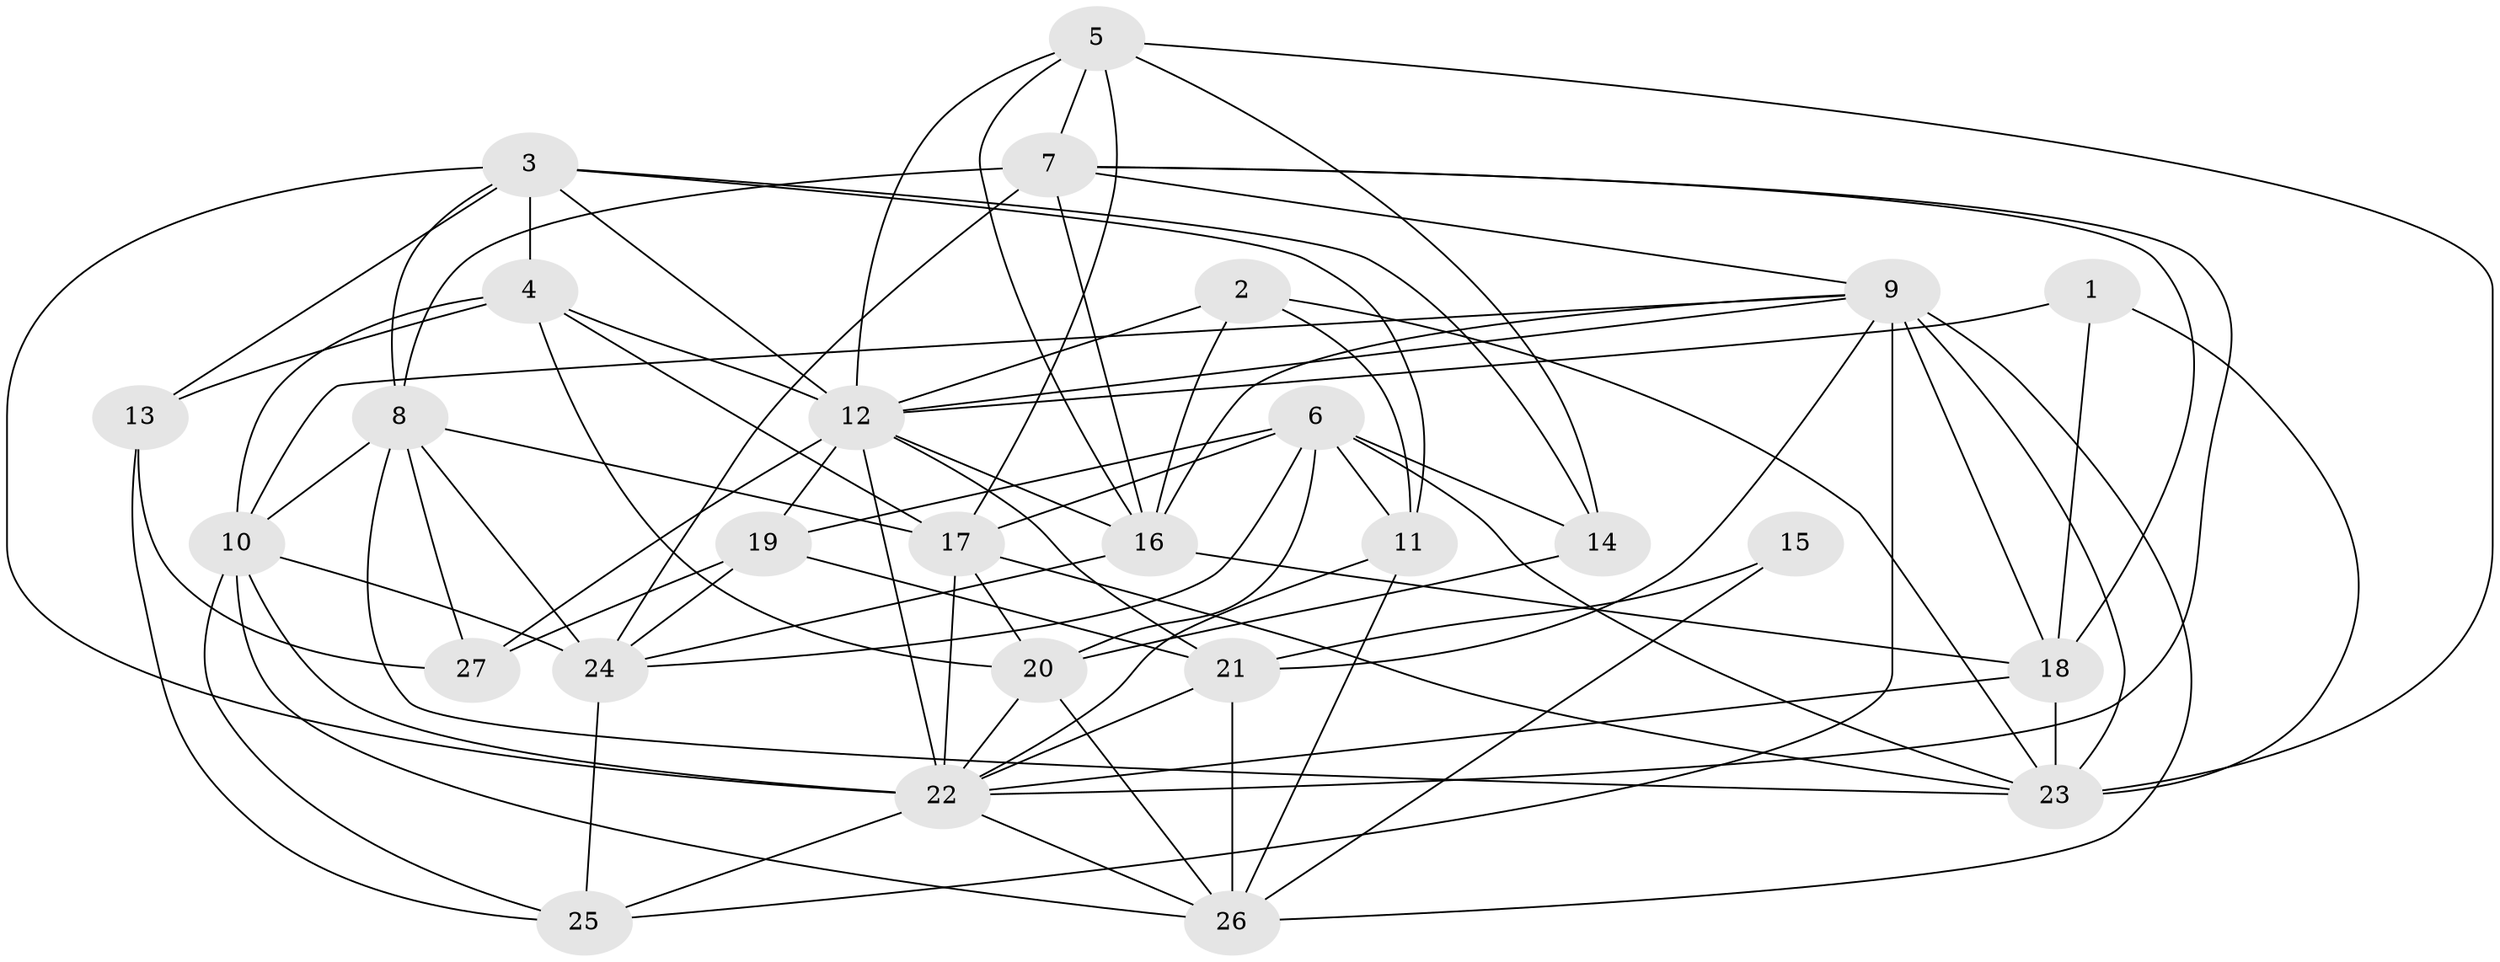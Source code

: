 // original degree distribution, {4: 0.4186046511627907, 3: 0.19767441860465115, 2: 0.11627906976744186, 9: 0.011627906976744186, 5: 0.19767441860465115, 8: 0.023255813953488372, 6: 0.023255813953488372, 7: 0.011627906976744186}
// Generated by graph-tools (version 1.1) at 2025/36/03/04/25 23:36:59]
// undirected, 27 vertices, 84 edges
graph export_dot {
  node [color=gray90,style=filled];
  1;
  2;
  3;
  4;
  5;
  6;
  7;
  8;
  9;
  10;
  11;
  12;
  13;
  14;
  15;
  16;
  17;
  18;
  19;
  20;
  21;
  22;
  23;
  24;
  25;
  26;
  27;
  1 -- 12 [weight=1.0];
  1 -- 18 [weight=2.0];
  1 -- 23 [weight=1.0];
  2 -- 11 [weight=1.0];
  2 -- 12 [weight=1.0];
  2 -- 16 [weight=2.0];
  2 -- 23 [weight=1.0];
  3 -- 4 [weight=1.0];
  3 -- 8 [weight=2.0];
  3 -- 11 [weight=1.0];
  3 -- 12 [weight=2.0];
  3 -- 13 [weight=1.0];
  3 -- 14 [weight=1.0];
  3 -- 22 [weight=1.0];
  4 -- 10 [weight=1.0];
  4 -- 12 [weight=1.0];
  4 -- 13 [weight=1.0];
  4 -- 17 [weight=1.0];
  4 -- 20 [weight=1.0];
  5 -- 7 [weight=1.0];
  5 -- 12 [weight=1.0];
  5 -- 14 [weight=1.0];
  5 -- 16 [weight=2.0];
  5 -- 17 [weight=1.0];
  5 -- 23 [weight=2.0];
  6 -- 11 [weight=1.0];
  6 -- 14 [weight=1.0];
  6 -- 17 [weight=1.0];
  6 -- 19 [weight=1.0];
  6 -- 20 [weight=1.0];
  6 -- 23 [weight=1.0];
  6 -- 24 [weight=1.0];
  7 -- 8 [weight=1.0];
  7 -- 9 [weight=1.0];
  7 -- 16 [weight=1.0];
  7 -- 18 [weight=1.0];
  7 -- 22 [weight=1.0];
  7 -- 24 [weight=2.0];
  8 -- 10 [weight=1.0];
  8 -- 17 [weight=1.0];
  8 -- 23 [weight=2.0];
  8 -- 24 [weight=1.0];
  8 -- 27 [weight=1.0];
  9 -- 10 [weight=1.0];
  9 -- 12 [weight=1.0];
  9 -- 16 [weight=1.0];
  9 -- 18 [weight=2.0];
  9 -- 21 [weight=2.0];
  9 -- 23 [weight=1.0];
  9 -- 25 [weight=3.0];
  9 -- 26 [weight=1.0];
  10 -- 22 [weight=2.0];
  10 -- 24 [weight=1.0];
  10 -- 25 [weight=2.0];
  10 -- 26 [weight=1.0];
  11 -- 22 [weight=1.0];
  11 -- 26 [weight=1.0];
  12 -- 16 [weight=3.0];
  12 -- 19 [weight=2.0];
  12 -- 21 [weight=2.0];
  12 -- 22 [weight=2.0];
  12 -- 27 [weight=1.0];
  13 -- 25 [weight=1.0];
  13 -- 27 [weight=1.0];
  14 -- 20 [weight=1.0];
  15 -- 21 [weight=3.0];
  15 -- 26 [weight=1.0];
  16 -- 18 [weight=1.0];
  16 -- 24 [weight=2.0];
  17 -- 20 [weight=1.0];
  17 -- 22 [weight=2.0];
  17 -- 23 [weight=1.0];
  18 -- 22 [weight=1.0];
  18 -- 23 [weight=2.0];
  19 -- 21 [weight=1.0];
  19 -- 24 [weight=1.0];
  19 -- 27 [weight=1.0];
  20 -- 22 [weight=2.0];
  20 -- 26 [weight=1.0];
  21 -- 22 [weight=1.0];
  21 -- 26 [weight=1.0];
  22 -- 25 [weight=1.0];
  22 -- 26 [weight=1.0];
  24 -- 25 [weight=1.0];
}
